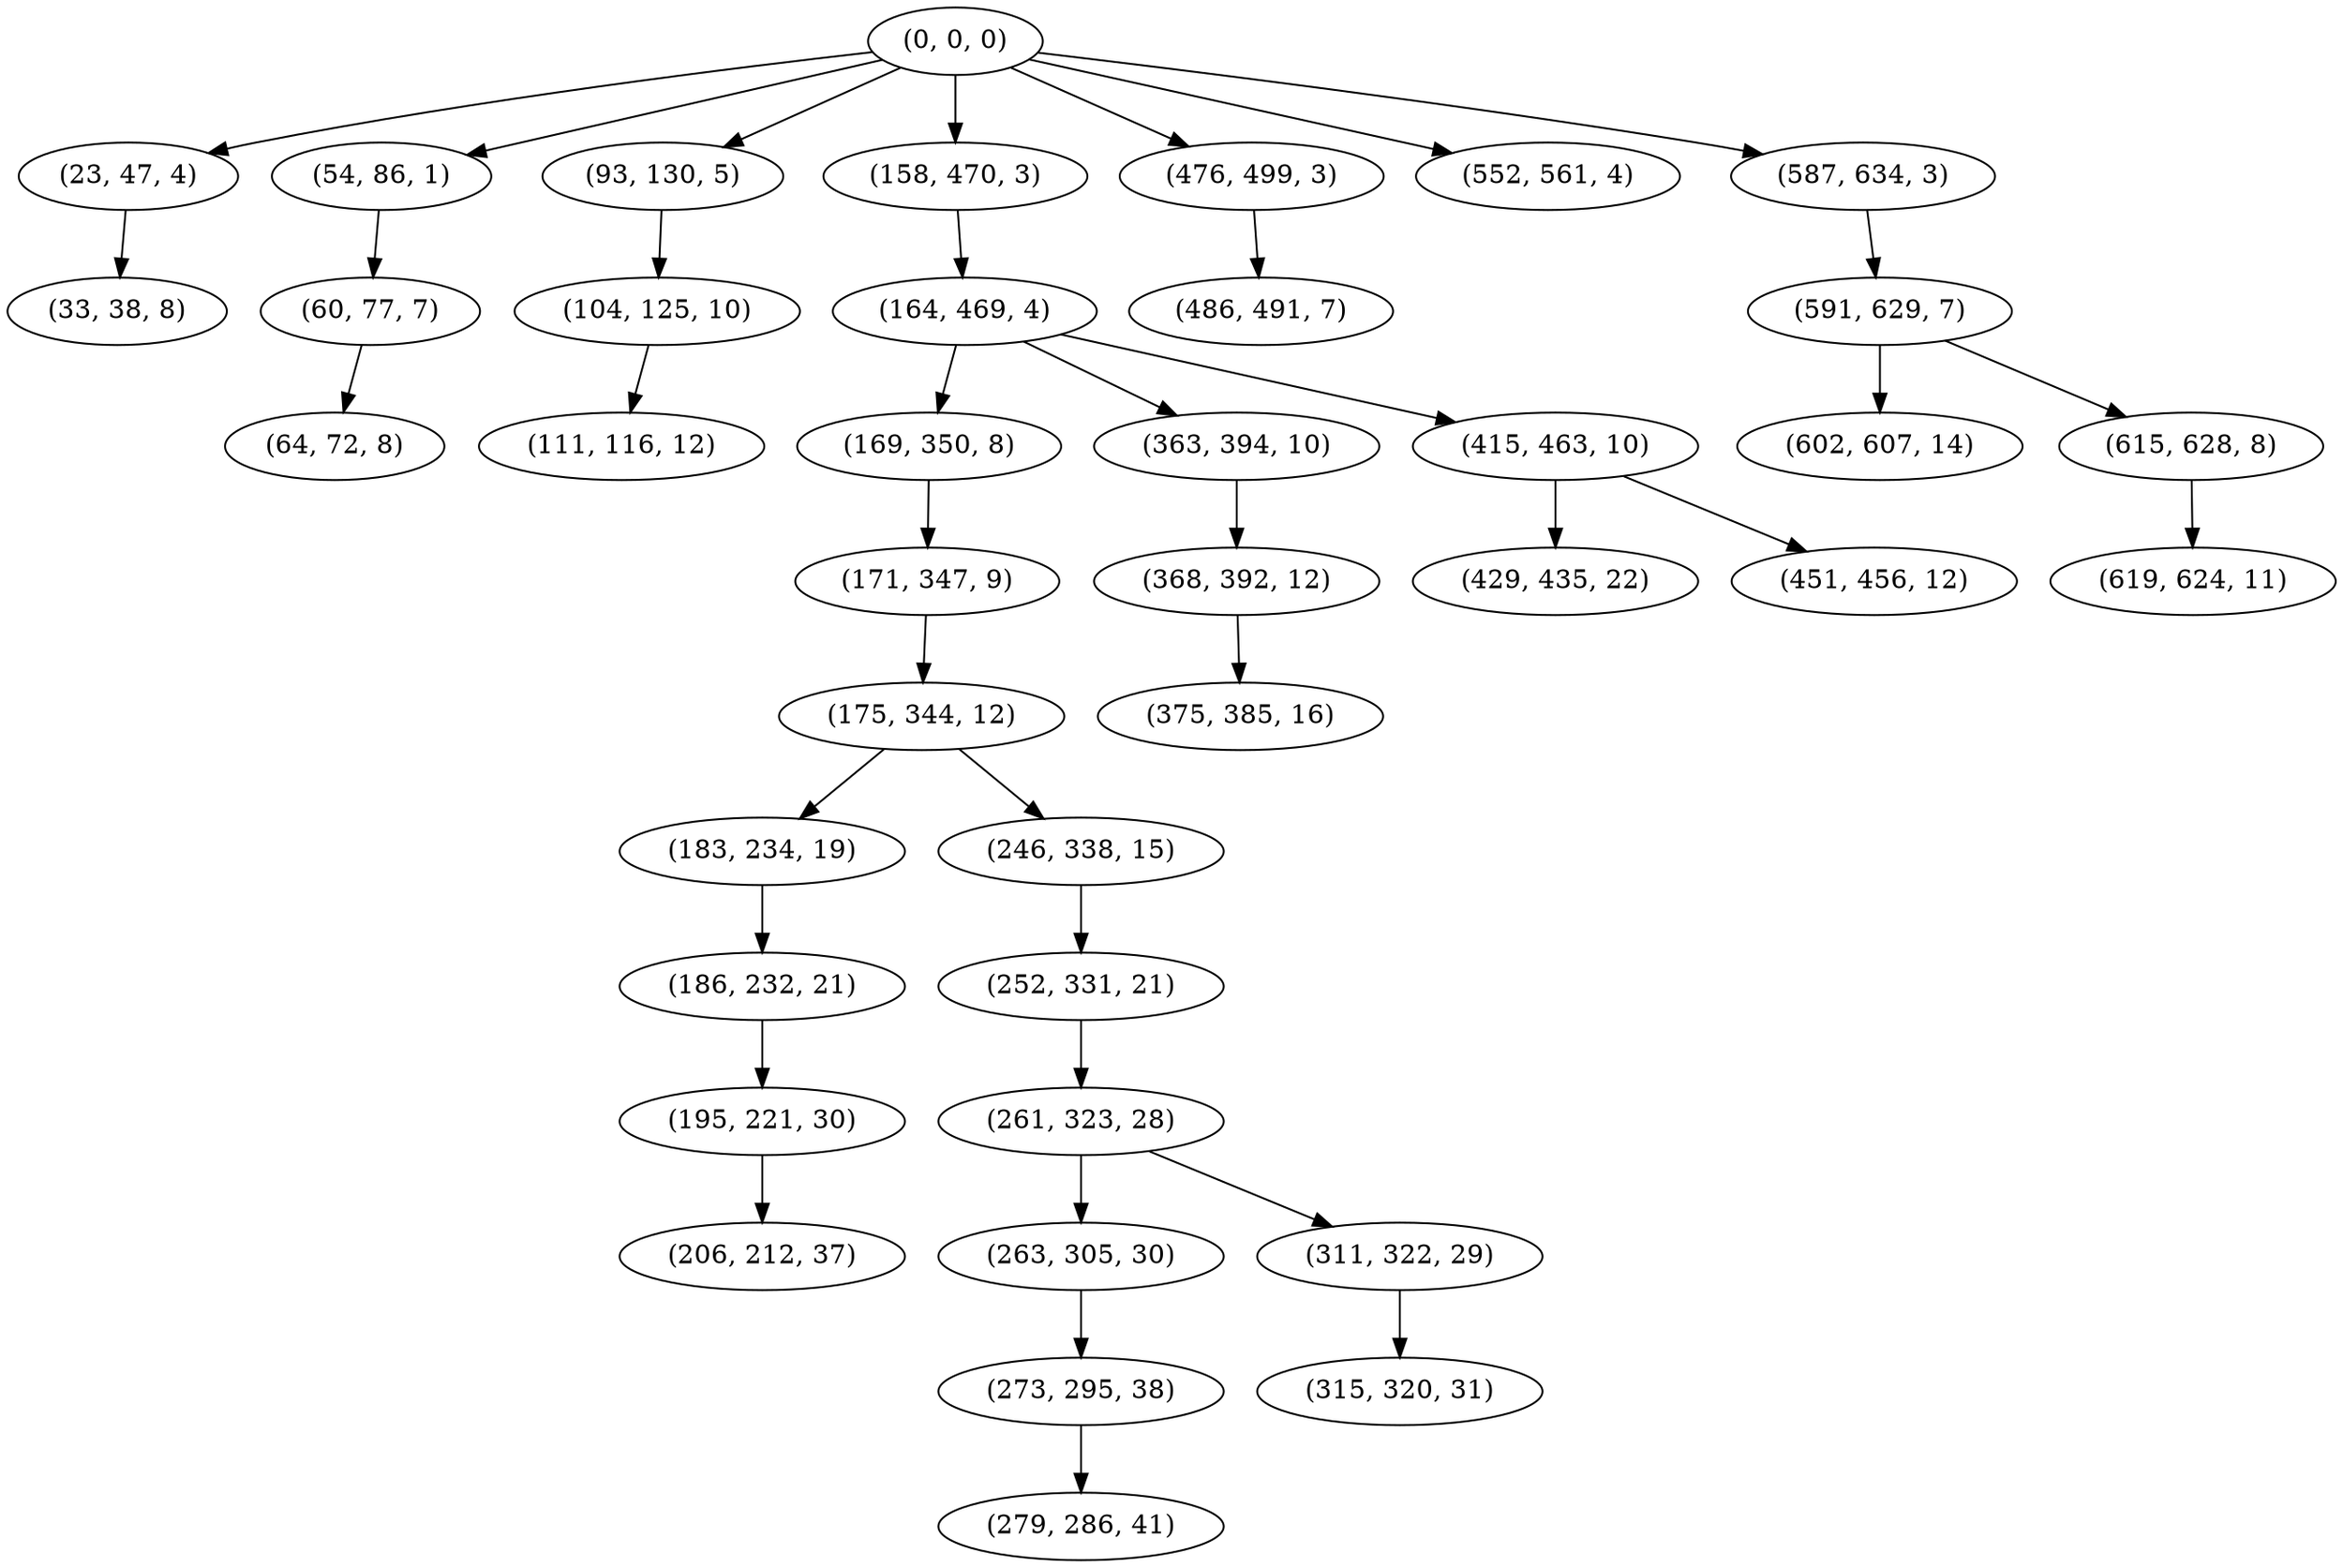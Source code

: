 digraph tree {
    "(0, 0, 0)";
    "(23, 47, 4)";
    "(33, 38, 8)";
    "(54, 86, 1)";
    "(60, 77, 7)";
    "(64, 72, 8)";
    "(93, 130, 5)";
    "(104, 125, 10)";
    "(111, 116, 12)";
    "(158, 470, 3)";
    "(164, 469, 4)";
    "(169, 350, 8)";
    "(171, 347, 9)";
    "(175, 344, 12)";
    "(183, 234, 19)";
    "(186, 232, 21)";
    "(195, 221, 30)";
    "(206, 212, 37)";
    "(246, 338, 15)";
    "(252, 331, 21)";
    "(261, 323, 28)";
    "(263, 305, 30)";
    "(273, 295, 38)";
    "(279, 286, 41)";
    "(311, 322, 29)";
    "(315, 320, 31)";
    "(363, 394, 10)";
    "(368, 392, 12)";
    "(375, 385, 16)";
    "(415, 463, 10)";
    "(429, 435, 22)";
    "(451, 456, 12)";
    "(476, 499, 3)";
    "(486, 491, 7)";
    "(552, 561, 4)";
    "(587, 634, 3)";
    "(591, 629, 7)";
    "(602, 607, 14)";
    "(615, 628, 8)";
    "(619, 624, 11)";
    "(0, 0, 0)" -> "(23, 47, 4)";
    "(0, 0, 0)" -> "(54, 86, 1)";
    "(0, 0, 0)" -> "(93, 130, 5)";
    "(0, 0, 0)" -> "(158, 470, 3)";
    "(0, 0, 0)" -> "(476, 499, 3)";
    "(0, 0, 0)" -> "(552, 561, 4)";
    "(0, 0, 0)" -> "(587, 634, 3)";
    "(23, 47, 4)" -> "(33, 38, 8)";
    "(54, 86, 1)" -> "(60, 77, 7)";
    "(60, 77, 7)" -> "(64, 72, 8)";
    "(93, 130, 5)" -> "(104, 125, 10)";
    "(104, 125, 10)" -> "(111, 116, 12)";
    "(158, 470, 3)" -> "(164, 469, 4)";
    "(164, 469, 4)" -> "(169, 350, 8)";
    "(164, 469, 4)" -> "(363, 394, 10)";
    "(164, 469, 4)" -> "(415, 463, 10)";
    "(169, 350, 8)" -> "(171, 347, 9)";
    "(171, 347, 9)" -> "(175, 344, 12)";
    "(175, 344, 12)" -> "(183, 234, 19)";
    "(175, 344, 12)" -> "(246, 338, 15)";
    "(183, 234, 19)" -> "(186, 232, 21)";
    "(186, 232, 21)" -> "(195, 221, 30)";
    "(195, 221, 30)" -> "(206, 212, 37)";
    "(246, 338, 15)" -> "(252, 331, 21)";
    "(252, 331, 21)" -> "(261, 323, 28)";
    "(261, 323, 28)" -> "(263, 305, 30)";
    "(261, 323, 28)" -> "(311, 322, 29)";
    "(263, 305, 30)" -> "(273, 295, 38)";
    "(273, 295, 38)" -> "(279, 286, 41)";
    "(311, 322, 29)" -> "(315, 320, 31)";
    "(363, 394, 10)" -> "(368, 392, 12)";
    "(368, 392, 12)" -> "(375, 385, 16)";
    "(415, 463, 10)" -> "(429, 435, 22)";
    "(415, 463, 10)" -> "(451, 456, 12)";
    "(476, 499, 3)" -> "(486, 491, 7)";
    "(587, 634, 3)" -> "(591, 629, 7)";
    "(591, 629, 7)" -> "(602, 607, 14)";
    "(591, 629, 7)" -> "(615, 628, 8)";
    "(615, 628, 8)" -> "(619, 624, 11)";
}
